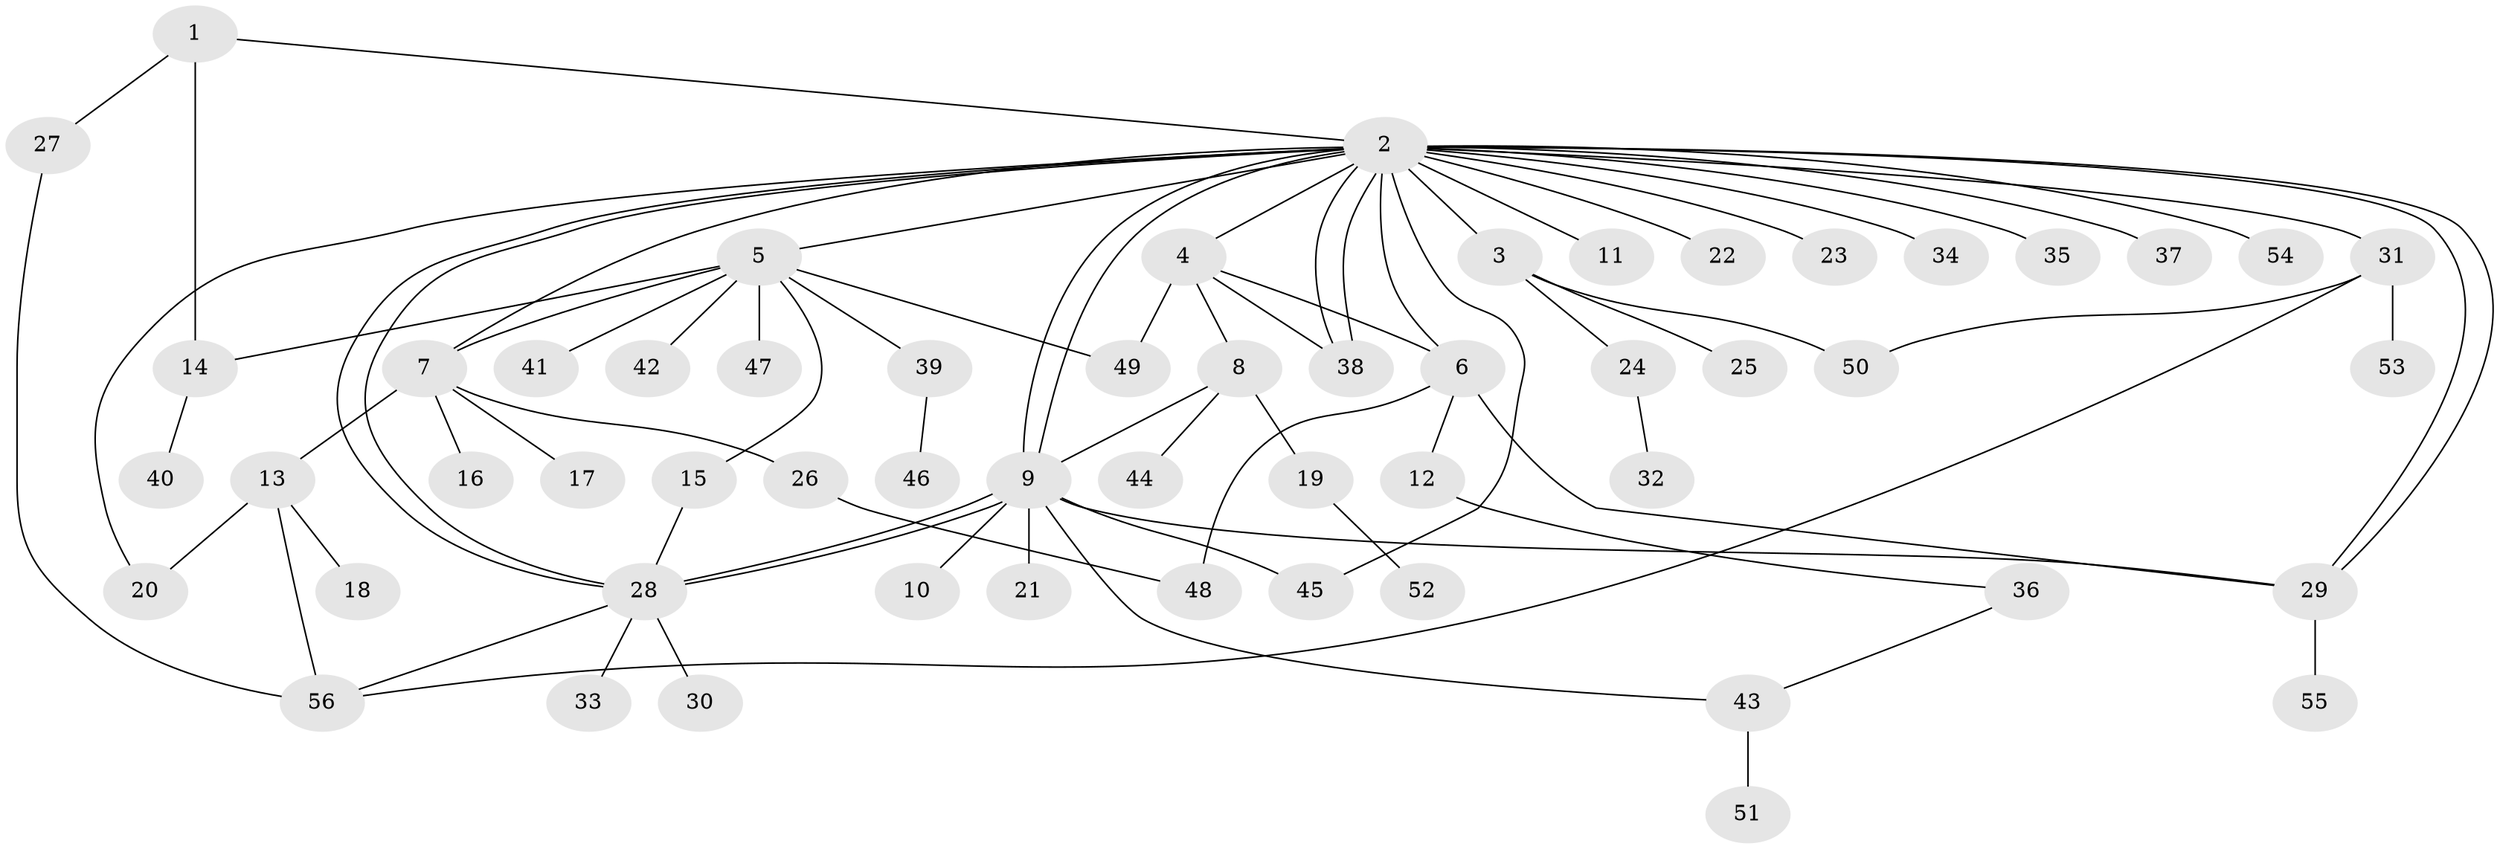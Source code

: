 // coarse degree distribution, {15: 0.05555555555555555, 3: 0.05555555555555555, 4: 0.1111111111111111, 2: 0.2222222222222222, 1: 0.5555555555555556}
// Generated by graph-tools (version 1.1) at 2025/18/03/04/25 18:18:25]
// undirected, 56 vertices, 78 edges
graph export_dot {
graph [start="1"]
  node [color=gray90,style=filled];
  1;
  2;
  3;
  4;
  5;
  6;
  7;
  8;
  9;
  10;
  11;
  12;
  13;
  14;
  15;
  16;
  17;
  18;
  19;
  20;
  21;
  22;
  23;
  24;
  25;
  26;
  27;
  28;
  29;
  30;
  31;
  32;
  33;
  34;
  35;
  36;
  37;
  38;
  39;
  40;
  41;
  42;
  43;
  44;
  45;
  46;
  47;
  48;
  49;
  50;
  51;
  52;
  53;
  54;
  55;
  56;
  1 -- 2;
  1 -- 14;
  1 -- 27;
  2 -- 3;
  2 -- 4;
  2 -- 5;
  2 -- 6;
  2 -- 7;
  2 -- 9;
  2 -- 9;
  2 -- 11;
  2 -- 20;
  2 -- 22;
  2 -- 23;
  2 -- 28;
  2 -- 28;
  2 -- 29;
  2 -- 29;
  2 -- 31;
  2 -- 34;
  2 -- 35;
  2 -- 37;
  2 -- 38;
  2 -- 38;
  2 -- 45;
  2 -- 54;
  3 -- 24;
  3 -- 25;
  3 -- 50;
  4 -- 6;
  4 -- 8;
  4 -- 38;
  4 -- 49;
  5 -- 7;
  5 -- 14;
  5 -- 15;
  5 -- 39;
  5 -- 41;
  5 -- 42;
  5 -- 47;
  5 -- 49;
  6 -- 12;
  6 -- 29;
  6 -- 48;
  7 -- 13;
  7 -- 16;
  7 -- 17;
  7 -- 26;
  8 -- 9;
  8 -- 19;
  8 -- 44;
  9 -- 10;
  9 -- 21;
  9 -- 28;
  9 -- 28;
  9 -- 29;
  9 -- 43;
  9 -- 45;
  12 -- 36;
  13 -- 18;
  13 -- 20;
  13 -- 56;
  14 -- 40;
  15 -- 28;
  19 -- 52;
  24 -- 32;
  26 -- 48;
  27 -- 56;
  28 -- 30;
  28 -- 33;
  28 -- 56;
  29 -- 55;
  31 -- 50;
  31 -- 53;
  31 -- 56;
  36 -- 43;
  39 -- 46;
  43 -- 51;
}
